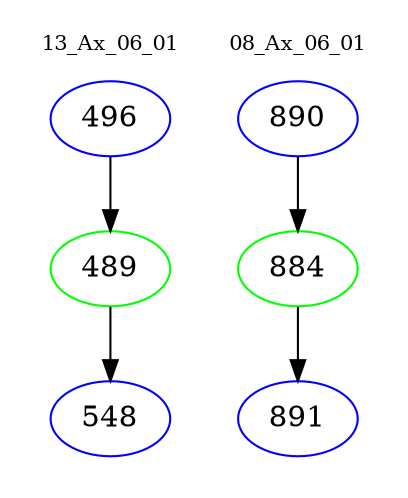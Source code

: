 digraph{
subgraph cluster_0 {
color = white
label = "13_Ax_06_01";
fontsize=10;
T0_496 [label="496", color="blue"]
T0_496 -> T0_489 [color="black"]
T0_489 [label="489", color="green"]
T0_489 -> T0_548 [color="black"]
T0_548 [label="548", color="blue"]
}
subgraph cluster_1 {
color = white
label = "08_Ax_06_01";
fontsize=10;
T1_890 [label="890", color="blue"]
T1_890 -> T1_884 [color="black"]
T1_884 [label="884", color="green"]
T1_884 -> T1_891 [color="black"]
T1_891 [label="891", color="blue"]
}
}
